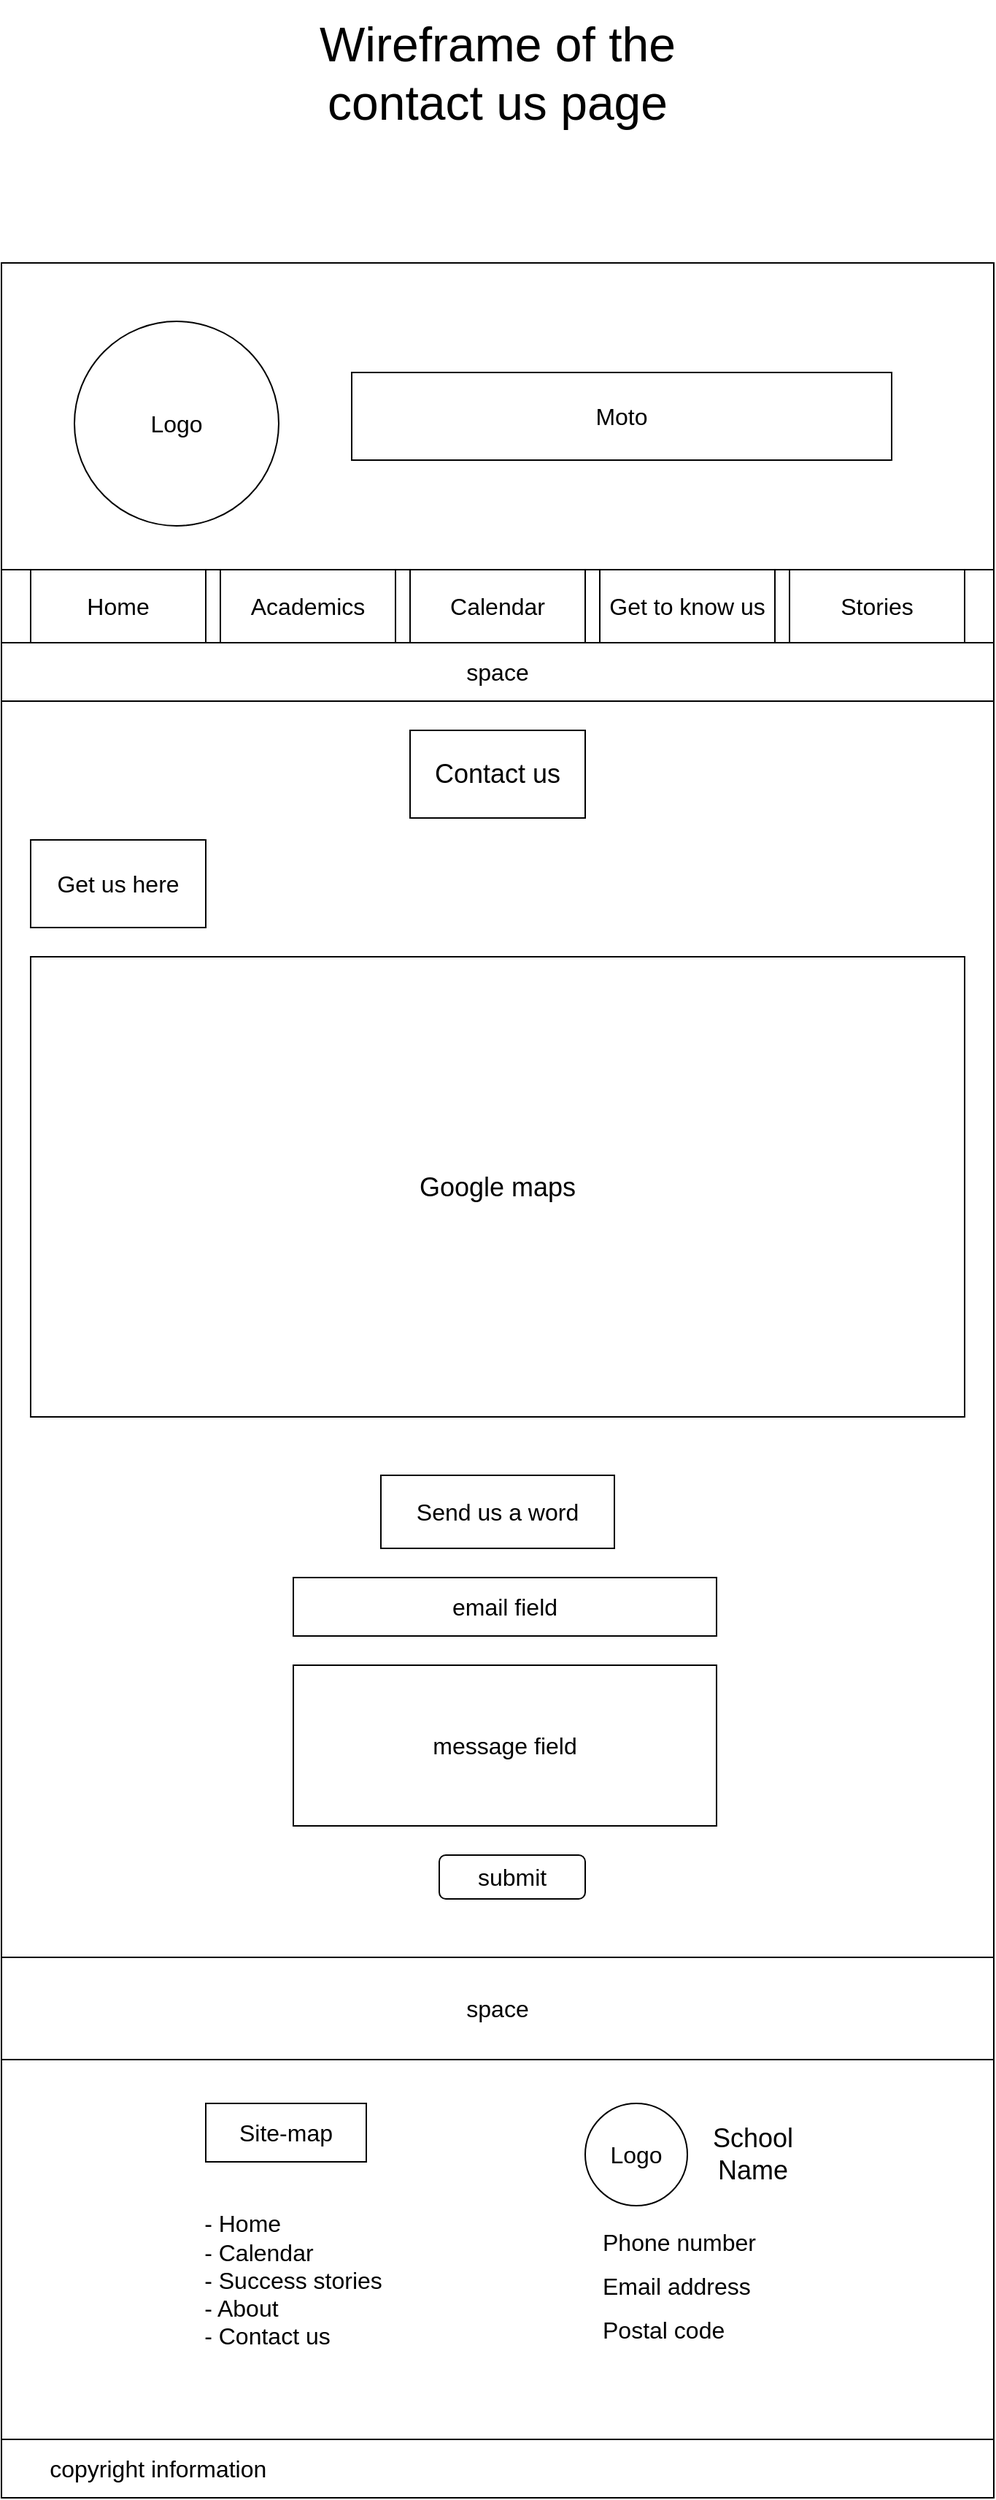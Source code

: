 <mxfile version="20.6.1" type="github">
  <diagram id="zjbsmMx9dNUYekVJXI4S" name="Page-1">
    <mxGraphModel dx="68" dy="993" grid="1" gridSize="10" guides="1" tooltips="1" connect="1" arrows="1" fold="1" page="0" pageScale="1" pageWidth="850" pageHeight="1100" math="0" shadow="0">
      <root>
        <mxCell id="0" />
        <mxCell id="1" parent="0" />
        <mxCell id="j1M_ww33Xoy92D7wLLYM-145" value="" style="rounded=0;whiteSpace=wrap;html=1;strokeWidth=1;fontSize=18;" parent="1" vertex="1">
          <mxGeometry x="960" y="420" width="680" height="860" as="geometry" />
        </mxCell>
        <mxCell id="_Qzaa5entBogjLJZciO9-70" value="&lt;font style=&quot;font-size: 33px;&quot;&gt;Wireframe of the contact us page&lt;/font&gt;" style="text;html=1;strokeColor=none;fillColor=none;align=center;verticalAlign=middle;whiteSpace=wrap;rounded=0;fontSize=16;" parent="1" vertex="1">
          <mxGeometry x="1140" y="-60" width="320" height="100" as="geometry" />
        </mxCell>
        <mxCell id="j1M_ww33Xoy92D7wLLYM-1" value="" style="rounded=0;whiteSpace=wrap;html=1;" parent="1" vertex="1">
          <mxGeometry x="960" y="120" width="680" height="210" as="geometry" />
        </mxCell>
        <mxCell id="j1M_ww33Xoy92D7wLLYM-2" value="&lt;font style=&quot;font-size: 16px;&quot;&gt;Logo&lt;/font&gt;" style="ellipse;whiteSpace=wrap;html=1;aspect=fixed;" parent="1" vertex="1">
          <mxGeometry x="1010" y="160" width="140" height="140" as="geometry" />
        </mxCell>
        <mxCell id="j1M_ww33Xoy92D7wLLYM-3" value="Moto" style="rounded=0;whiteSpace=wrap;html=1;fontSize=16;" parent="1" vertex="1">
          <mxGeometry x="1200" y="195" width="370" height="60" as="geometry" />
        </mxCell>
        <mxCell id="j1M_ww33Xoy92D7wLLYM-4" value="" style="rounded=0;whiteSpace=wrap;html=1;fontSize=16;" parent="1" vertex="1">
          <mxGeometry x="960" y="330" width="680" height="50" as="geometry" />
        </mxCell>
        <mxCell id="j1M_ww33Xoy92D7wLLYM-5" value="Academics" style="rounded=0;whiteSpace=wrap;html=1;fontSize=16;" parent="1" vertex="1">
          <mxGeometry x="1110" y="330" width="120" height="50" as="geometry" />
        </mxCell>
        <mxCell id="j1M_ww33Xoy92D7wLLYM-6" value="Calendar" style="rounded=0;whiteSpace=wrap;html=1;fontSize=16;" parent="1" vertex="1">
          <mxGeometry x="1240" y="330" width="120" height="50" as="geometry" />
        </mxCell>
        <mxCell id="j1M_ww33Xoy92D7wLLYM-7" value="Stories" style="rounded=0;whiteSpace=wrap;html=1;fontSize=16;" parent="1" vertex="1">
          <mxGeometry x="1500" y="330" width="120" height="50" as="geometry" />
        </mxCell>
        <mxCell id="j1M_ww33Xoy92D7wLLYM-8" value="Home" style="rounded=0;whiteSpace=wrap;html=1;fontSize=16;" parent="1" vertex="1">
          <mxGeometry x="980" y="330" width="120" height="50" as="geometry" />
        </mxCell>
        <mxCell id="j1M_ww33Xoy92D7wLLYM-9" value="space" style="rounded=0;whiteSpace=wrap;html=1;fontSize=16;" parent="1" vertex="1">
          <mxGeometry x="960" y="380" width="680" height="40" as="geometry" />
        </mxCell>
        <mxCell id="j1M_ww33Xoy92D7wLLYM-10" value="Get to know us" style="rounded=0;whiteSpace=wrap;html=1;fontSize=16;" parent="1" vertex="1">
          <mxGeometry x="1370" y="330" width="120" height="50" as="geometry" />
        </mxCell>
        <mxCell id="j1M_ww33Xoy92D7wLLYM-124" value="Get us here" style="rounded=0;whiteSpace=wrap;html=1;strokeWidth=1;fontSize=16;" parent="1" vertex="1">
          <mxGeometry x="980" y="515" width="120" height="60" as="geometry" />
        </mxCell>
        <mxCell id="j1M_ww33Xoy92D7wLLYM-125" value="Google maps" style="rounded=0;whiteSpace=wrap;html=1;strokeWidth=1;fontSize=18;" parent="1" vertex="1">
          <mxGeometry x="980" y="595" width="640" height="315" as="geometry" />
        </mxCell>
        <mxCell id="j1M_ww33Xoy92D7wLLYM-126" value="space" style="rounded=0;whiteSpace=wrap;html=1;fontSize=16;" parent="1" vertex="1">
          <mxGeometry x="960" y="1280" width="680" height="70" as="geometry" />
        </mxCell>
        <mxCell id="j1M_ww33Xoy92D7wLLYM-127" value="" style="rounded=0;whiteSpace=wrap;html=1;fontSize=16;" parent="1" vertex="1">
          <mxGeometry x="960" y="1350" width="680" height="260" as="geometry" />
        </mxCell>
        <mxCell id="j1M_ww33Xoy92D7wLLYM-132" value="Site-map" style="rounded=0;whiteSpace=wrap;html=1;fontSize=16;" parent="1" vertex="1">
          <mxGeometry x="1100" y="1380" width="110" height="40" as="geometry" />
        </mxCell>
        <mxCell id="j1M_ww33Xoy92D7wLLYM-133" value="&lt;div align=&quot;left&quot;&gt;- Home&lt;/div&gt;&lt;div align=&quot;left&quot;&gt;- Calendar&lt;/div&gt;&lt;div align=&quot;left&quot;&gt;- Success stories&lt;br&gt;&lt;/div&gt;&lt;div align=&quot;left&quot;&gt;- About&lt;/div&gt;&lt;div align=&quot;left&quot;&gt;- Contact us&lt;/div&gt;&lt;div&gt;&lt;br&gt;&lt;/div&gt;&lt;div&gt;&lt;br&gt;&lt;/div&gt;" style="text;html=1;strokeColor=none;fillColor=none;align=center;verticalAlign=middle;whiteSpace=wrap;rounded=0;fontSize=16;" parent="1" vertex="1">
          <mxGeometry x="1090" y="1450" width="140" height="140" as="geometry" />
        </mxCell>
        <mxCell id="j1M_ww33Xoy92D7wLLYM-134" value="Logo" style="ellipse;whiteSpace=wrap;html=1;aspect=fixed;fontSize=16;" parent="1" vertex="1">
          <mxGeometry x="1360" y="1380" width="70" height="70" as="geometry" />
        </mxCell>
        <mxCell id="j1M_ww33Xoy92D7wLLYM-135" value="&lt;font style=&quot;font-size: 18px;&quot;&gt;School Name&lt;/font&gt;" style="text;html=1;strokeColor=none;fillColor=none;align=center;verticalAlign=middle;whiteSpace=wrap;rounded=0;fontSize=16;" parent="1" vertex="1">
          <mxGeometry x="1430" y="1385" width="90" height="60" as="geometry" />
        </mxCell>
        <mxCell id="j1M_ww33Xoy92D7wLLYM-136" value="&lt;div align=&quot;left&quot;&gt;&lt;font style=&quot;font-size: 16px;&quot;&gt;Phone number&lt;/font&gt;&lt;/div&gt;" style="text;html=1;strokeColor=none;fillColor=none;align=left;verticalAlign=middle;whiteSpace=wrap;rounded=0;fontSize=18;" parent="1" vertex="1">
          <mxGeometry x="1370" y="1460" width="135" height="30" as="geometry" />
        </mxCell>
        <mxCell id="j1M_ww33Xoy92D7wLLYM-137" value="&lt;div style=&quot;font-size: 16px;&quot; align=&quot;left&quot;&gt;&lt;font style=&quot;font-size: 16px;&quot;&gt;Email address&lt;br&gt;&lt;/font&gt;&lt;/div&gt;" style="text;html=1;strokeColor=none;fillColor=none;align=left;verticalAlign=middle;whiteSpace=wrap;rounded=0;fontSize=18;" parent="1" vertex="1">
          <mxGeometry x="1370" y="1490" width="135" height="30" as="geometry" />
        </mxCell>
        <mxCell id="j1M_ww33Xoy92D7wLLYM-138" value="&lt;font style=&quot;font-size: 16px;&quot;&gt;Postal code&lt;/font&gt;" style="text;html=1;strokeColor=none;fillColor=none;align=left;verticalAlign=middle;whiteSpace=wrap;rounded=0;fontSize=18;" parent="1" vertex="1">
          <mxGeometry x="1370" y="1520" width="135" height="30" as="geometry" />
        </mxCell>
        <mxCell id="j1M_ww33Xoy92D7wLLYM-139" value="&lt;div align=&quot;left&quot;&gt;&amp;nbsp;&amp;nbsp;&amp;nbsp;&amp;nbsp;&amp;nbsp;&amp;nbsp; copyright information&lt;br&gt;&lt;/div&gt;" style="rounded=0;whiteSpace=wrap;html=1;fontSize=16;align=left;" parent="1" vertex="1">
          <mxGeometry x="960" y="1610" width="680" height="40" as="geometry" />
        </mxCell>
        <mxCell id="j1M_ww33Xoy92D7wLLYM-140" value="Send us a word" style="rounded=0;whiteSpace=wrap;html=1;fontSize=16;" parent="1" vertex="1">
          <mxGeometry x="1220" y="950" width="160" height="50" as="geometry" />
        </mxCell>
        <mxCell id="j1M_ww33Xoy92D7wLLYM-141" value="email field" style="rounded=0;whiteSpace=wrap;html=1;fontSize=16;" parent="1" vertex="1">
          <mxGeometry x="1160" y="1020" width="290" height="40" as="geometry" />
        </mxCell>
        <mxCell id="j1M_ww33Xoy92D7wLLYM-142" value="message field" style="rounded=0;whiteSpace=wrap;html=1;fontSize=16;" parent="1" vertex="1">
          <mxGeometry x="1160" y="1080" width="290" height="110" as="geometry" />
        </mxCell>
        <mxCell id="j1M_ww33Xoy92D7wLLYM-143" value="submit" style="rounded=1;whiteSpace=wrap;html=1;fontSize=16;" parent="1" vertex="1">
          <mxGeometry x="1260" y="1210" width="100" height="30" as="geometry" />
        </mxCell>
        <mxCell id="j1M_ww33Xoy92D7wLLYM-123" value="&lt;font style=&quot;font-size: 18px;&quot;&gt;Contact us&lt;/font&gt;" style="rounded=0;whiteSpace=wrap;html=1;strokeWidth=1;fontSize=16;" parent="1" vertex="1">
          <mxGeometry x="1240" y="440" width="120" height="60" as="geometry" />
        </mxCell>
      </root>
    </mxGraphModel>
  </diagram>
</mxfile>
